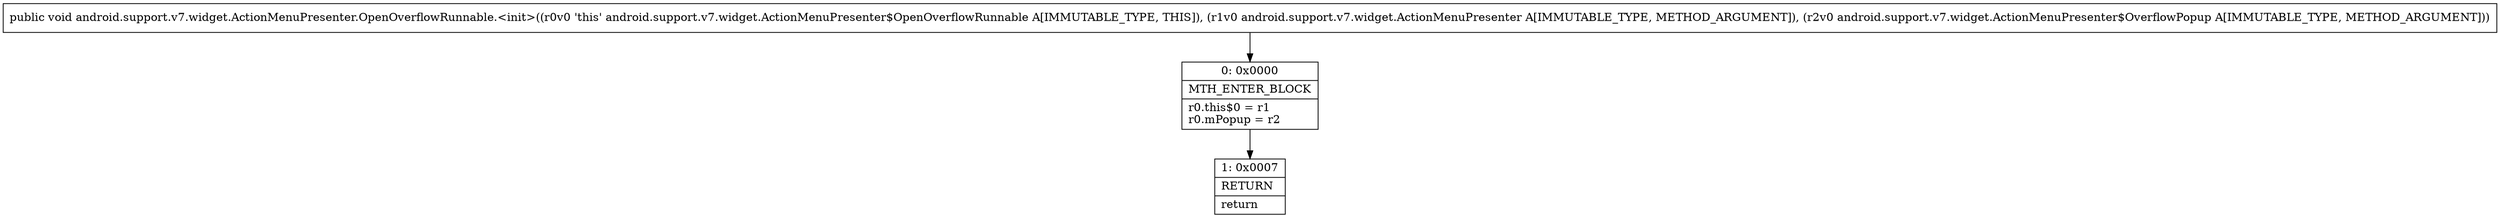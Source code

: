 digraph "CFG forandroid.support.v7.widget.ActionMenuPresenter.OpenOverflowRunnable.\<init\>(Landroid\/support\/v7\/widget\/ActionMenuPresenter;Landroid\/support\/v7\/widget\/ActionMenuPresenter$OverflowPopup;)V" {
Node_0 [shape=record,label="{0\:\ 0x0000|MTH_ENTER_BLOCK\l|r0.this$0 = r1\lr0.mPopup = r2\l}"];
Node_1 [shape=record,label="{1\:\ 0x0007|RETURN\l|return\l}"];
MethodNode[shape=record,label="{public void android.support.v7.widget.ActionMenuPresenter.OpenOverflowRunnable.\<init\>((r0v0 'this' android.support.v7.widget.ActionMenuPresenter$OpenOverflowRunnable A[IMMUTABLE_TYPE, THIS]), (r1v0 android.support.v7.widget.ActionMenuPresenter A[IMMUTABLE_TYPE, METHOD_ARGUMENT]), (r2v0 android.support.v7.widget.ActionMenuPresenter$OverflowPopup A[IMMUTABLE_TYPE, METHOD_ARGUMENT])) }"];
MethodNode -> Node_0;
Node_0 -> Node_1;
}

